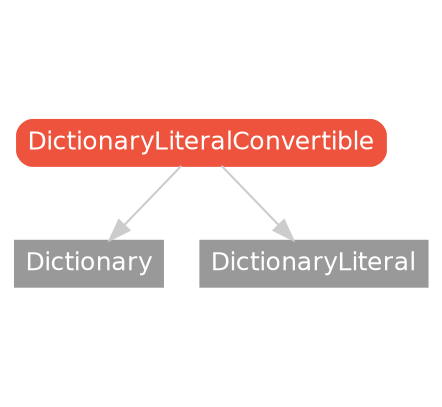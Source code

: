 strict digraph "DictionaryLiteralConvertible - Type Hierarchy - SwiftDoc.org" {
    pad="0.1,0.8"
    node [shape=box, style="filled,rounded", color="#999999", fillcolor="#999999", fontcolor=white, fontname=Helvetica, fontnames="Helvetica,sansserif", fontsize=12, margin="0.07,0.05", height="0.3"]
    edge [color="#cccccc"]
    "Dictionary" [URL="/type/Dictionary/", style=filled]
    "DictionaryLiteral" [URL="/type/DictionaryLiteral/", style=filled]
    "DictionaryLiteralConvertible" [URL="/protocol/DictionaryLiteralConvertible/", style="filled,rounded", fillcolor="#ee543d", color="#ee543d"]    "DictionaryLiteralConvertible" -> "Dictionary"
    "DictionaryLiteralConvertible" -> "DictionaryLiteral"
    subgraph Types {
        rank = max; "Dictionary"; "DictionaryLiteral";
    }
}